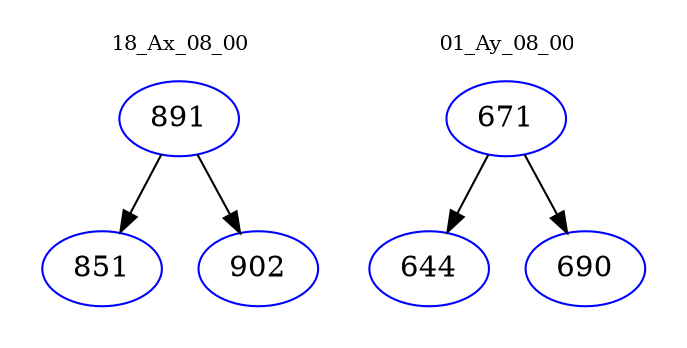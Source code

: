 digraph{
subgraph cluster_0 {
color = white
label = "18_Ax_08_00";
fontsize=10;
T0_891 [label="891", color="blue"]
T0_891 -> T0_851 [color="black"]
T0_851 [label="851", color="blue"]
T0_891 -> T0_902 [color="black"]
T0_902 [label="902", color="blue"]
}
subgraph cluster_1 {
color = white
label = "01_Ay_08_00";
fontsize=10;
T1_671 [label="671", color="blue"]
T1_671 -> T1_644 [color="black"]
T1_644 [label="644", color="blue"]
T1_671 -> T1_690 [color="black"]
T1_690 [label="690", color="blue"]
}
}
